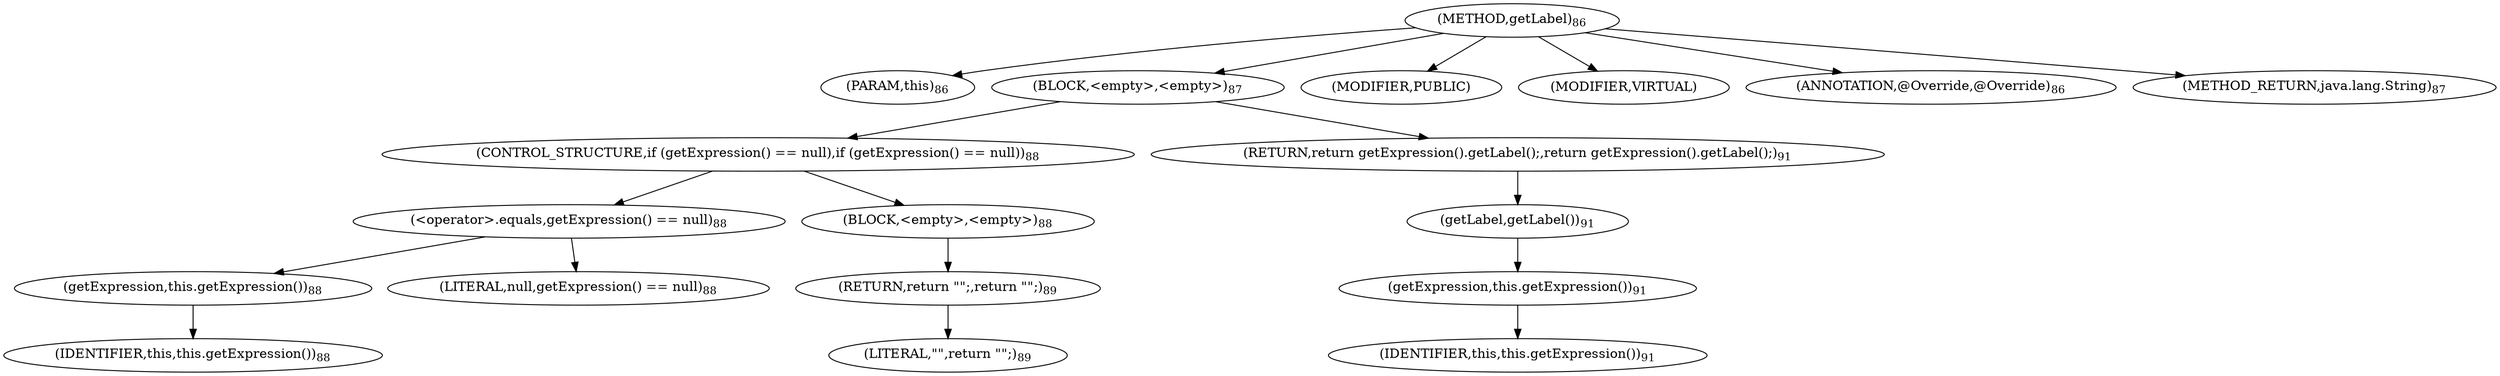 digraph "getLabel" {  
"222" [label = <(METHOD,getLabel)<SUB>86</SUB>> ]
"16" [label = <(PARAM,this)<SUB>86</SUB>> ]
"223" [label = <(BLOCK,&lt;empty&gt;,&lt;empty&gt;)<SUB>87</SUB>> ]
"224" [label = <(CONTROL_STRUCTURE,if (getExpression() == null),if (getExpression() == null))<SUB>88</SUB>> ]
"225" [label = <(&lt;operator&gt;.equals,getExpression() == null)<SUB>88</SUB>> ]
"226" [label = <(getExpression,this.getExpression())<SUB>88</SUB>> ]
"15" [label = <(IDENTIFIER,this,this.getExpression())<SUB>88</SUB>> ]
"227" [label = <(LITERAL,null,getExpression() == null)<SUB>88</SUB>> ]
"228" [label = <(BLOCK,&lt;empty&gt;,&lt;empty&gt;)<SUB>88</SUB>> ]
"229" [label = <(RETURN,return &quot;&quot;;,return &quot;&quot;;)<SUB>89</SUB>> ]
"230" [label = <(LITERAL,&quot;&quot;,return &quot;&quot;;)<SUB>89</SUB>> ]
"231" [label = <(RETURN,return getExpression().getLabel();,return getExpression().getLabel();)<SUB>91</SUB>> ]
"232" [label = <(getLabel,getLabel())<SUB>91</SUB>> ]
"233" [label = <(getExpression,this.getExpression())<SUB>91</SUB>> ]
"17" [label = <(IDENTIFIER,this,this.getExpression())<SUB>91</SUB>> ]
"234" [label = <(MODIFIER,PUBLIC)> ]
"235" [label = <(MODIFIER,VIRTUAL)> ]
"236" [label = <(ANNOTATION,@Override,@Override)<SUB>86</SUB>> ]
"237" [label = <(METHOD_RETURN,java.lang.String)<SUB>87</SUB>> ]
  "222" -> "16" 
  "222" -> "223" 
  "222" -> "234" 
  "222" -> "235" 
  "222" -> "236" 
  "222" -> "237" 
  "223" -> "224" 
  "223" -> "231" 
  "224" -> "225" 
  "224" -> "228" 
  "225" -> "226" 
  "225" -> "227" 
  "226" -> "15" 
  "228" -> "229" 
  "229" -> "230" 
  "231" -> "232" 
  "232" -> "233" 
  "233" -> "17" 
}
